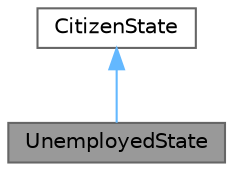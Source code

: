 digraph "UnemployedState"
{
 // LATEX_PDF_SIZE
  bgcolor="transparent";
  edge [fontname=Helvetica,fontsize=10,labelfontname=Helvetica,labelfontsize=10];
  node [fontname=Helvetica,fontsize=10,shape=box,height=0.2,width=0.4];
  Node1 [id="Node000001",label="UnemployedState",height=0.2,width=0.4,color="gray40", fillcolor="grey60", style="filled", fontcolor="black",tooltip="A class that represents the unemployed state of a citizen."];
  Node2 -> Node1 [id="edge2_Node000001_Node000002",dir="back",color="steelblue1",style="solid",tooltip=" "];
  Node2 [id="Node000002",label="CitizenState",height=0.2,width=0.4,color="gray40", fillcolor="white", style="filled",URL="$classCitizenState.html",tooltip="Abstract class representing the state of a citizen."];
}
